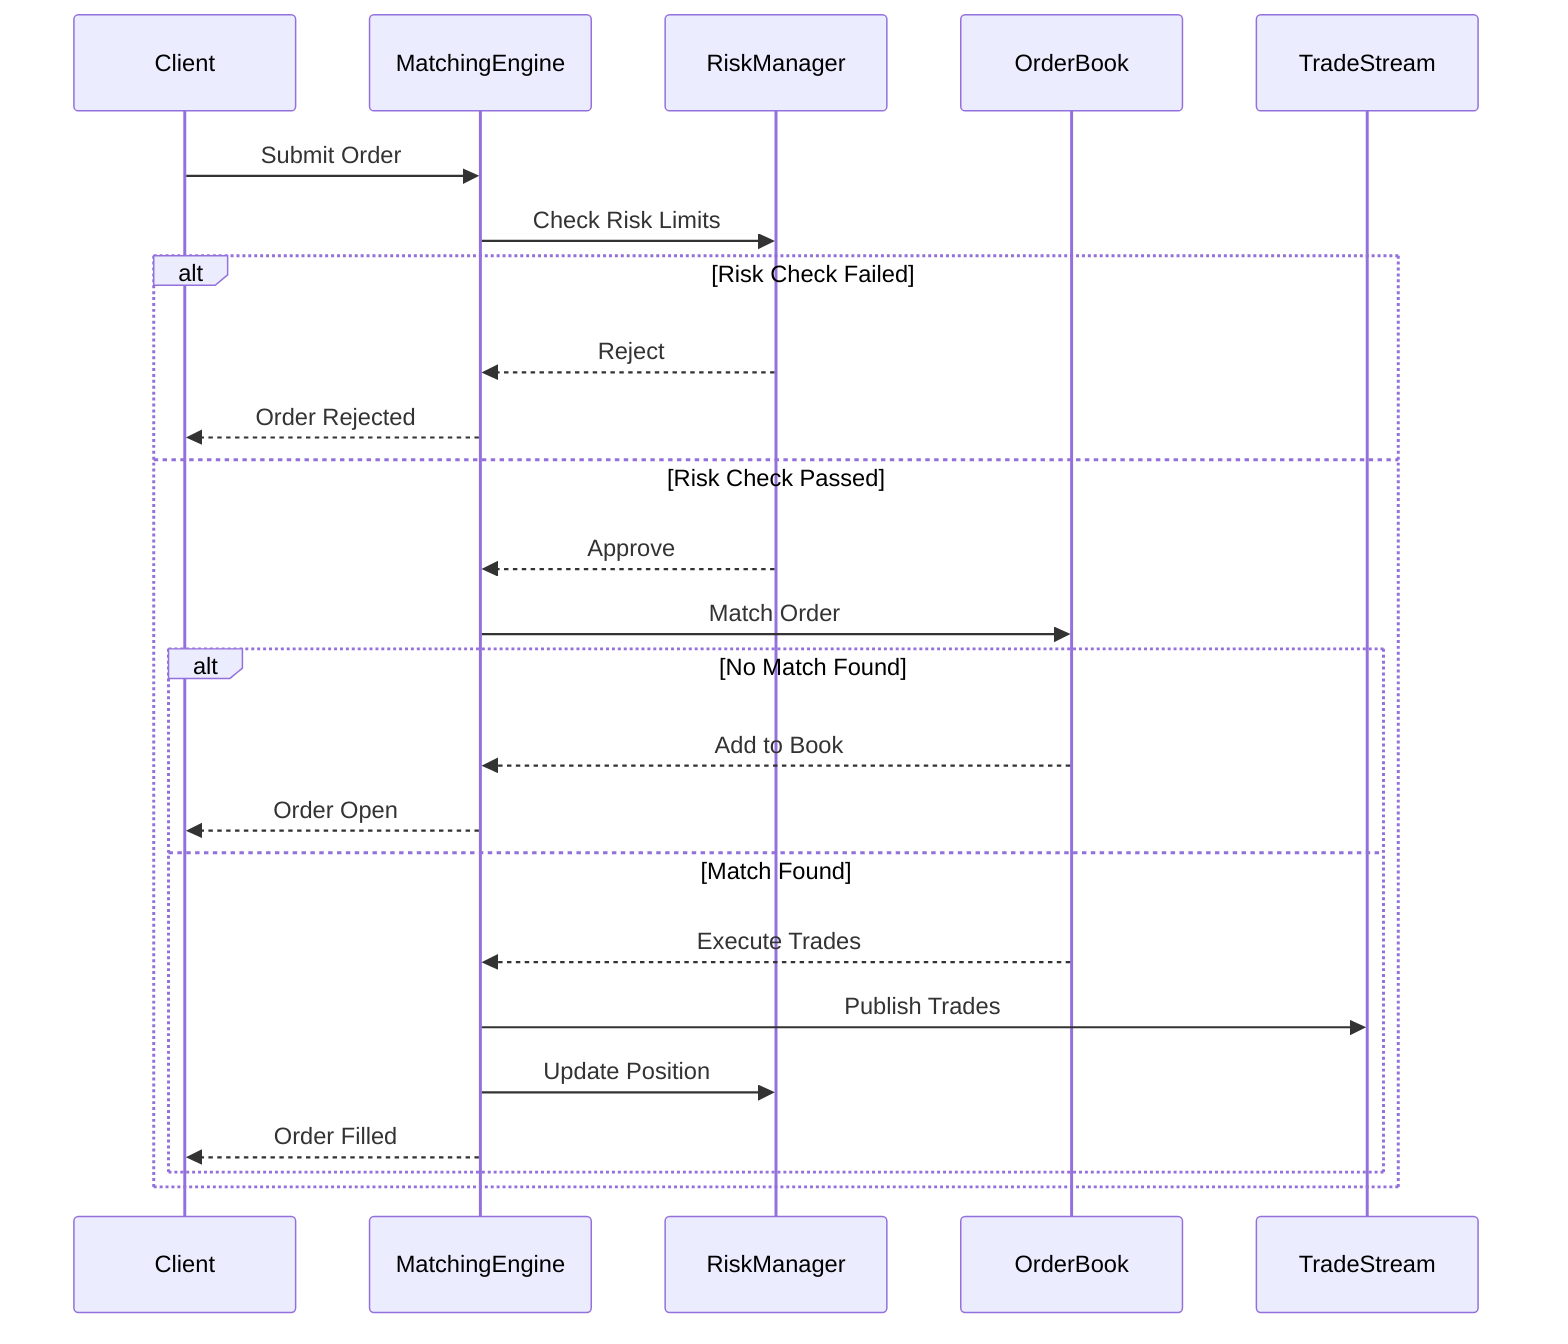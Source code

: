 sequenceDiagram
    participant Client
    participant MatchingEngine
    participant RiskManager
    participant OrderBook
    participant TradeStream

    Client->>MatchingEngine: Submit Order
    MatchingEngine->>RiskManager: Check Risk Limits
    
    alt Risk Check Failed
        RiskManager-->>MatchingEngine: Reject
        MatchingEngine-->>Client: Order Rejected
    else Risk Check Passed
        RiskManager-->>MatchingEngine: Approve
        MatchingEngine->>OrderBook: Match Order
        
        alt No Match Found
            OrderBook-->>MatchingEngine: Add to Book
            MatchingEngine-->>Client: Order Open
        else Match Found
            OrderBook-->>MatchingEngine: Execute Trades
            MatchingEngine->>TradeStream: Publish Trades
            MatchingEngine->>RiskManager: Update Position
            MatchingEngine-->>Client: Order Filled
        end
    end